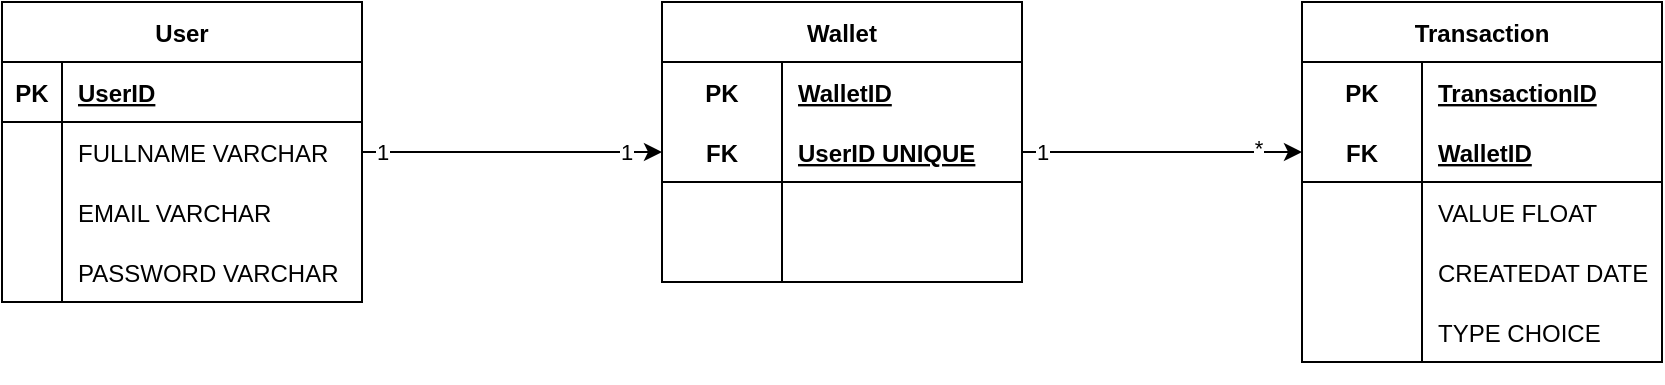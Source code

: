 <mxfile version="20.5.3" type="device"><diagram id="v5CeGJX5XmfoD6Gqziw0" name="Página-1"><mxGraphModel dx="1426" dy="769" grid="1" gridSize="10" guides="1" tooltips="1" connect="1" arrows="1" fold="1" page="1" pageScale="1" pageWidth="1169" pageHeight="827" math="0" shadow="0"><root><mxCell id="0"/><mxCell id="1" parent="0"/><mxCell id="UpUI8qYnr6WK4kaWDoCk-1" value="User" style="shape=table;startSize=30;container=1;collapsible=1;childLayout=tableLayout;fixedRows=1;rowLines=0;fontStyle=1;align=center;resizeLast=1;" vertex="1" parent="1"><mxGeometry x="50" y="110" width="180" height="150" as="geometry"/></mxCell><mxCell id="UpUI8qYnr6WK4kaWDoCk-2" value="" style="shape=tableRow;horizontal=0;startSize=0;swimlaneHead=0;swimlaneBody=0;fillColor=none;collapsible=0;dropTarget=0;points=[[0,0.5],[1,0.5]];portConstraint=eastwest;top=0;left=0;right=0;bottom=1;" vertex="1" parent="UpUI8qYnr6WK4kaWDoCk-1"><mxGeometry y="30" width="180" height="30" as="geometry"/></mxCell><mxCell id="UpUI8qYnr6WK4kaWDoCk-3" value="PK" style="shape=partialRectangle;connectable=0;fillColor=none;top=0;left=0;bottom=0;right=0;fontStyle=1;overflow=hidden;" vertex="1" parent="UpUI8qYnr6WK4kaWDoCk-2"><mxGeometry width="30" height="30" as="geometry"><mxRectangle width="30" height="30" as="alternateBounds"/></mxGeometry></mxCell><mxCell id="UpUI8qYnr6WK4kaWDoCk-4" value="UserID" style="shape=partialRectangle;connectable=0;fillColor=none;top=0;left=0;bottom=0;right=0;align=left;spacingLeft=6;fontStyle=5;overflow=hidden;" vertex="1" parent="UpUI8qYnr6WK4kaWDoCk-2"><mxGeometry x="30" width="150" height="30" as="geometry"><mxRectangle width="150" height="30" as="alternateBounds"/></mxGeometry></mxCell><mxCell id="UpUI8qYnr6WK4kaWDoCk-5" value="" style="shape=tableRow;horizontal=0;startSize=0;swimlaneHead=0;swimlaneBody=0;fillColor=none;collapsible=0;dropTarget=0;points=[[0,0.5],[1,0.5]];portConstraint=eastwest;top=0;left=0;right=0;bottom=0;" vertex="1" parent="UpUI8qYnr6WK4kaWDoCk-1"><mxGeometry y="60" width="180" height="30" as="geometry"/></mxCell><mxCell id="UpUI8qYnr6WK4kaWDoCk-6" value="" style="shape=partialRectangle;connectable=0;fillColor=none;top=0;left=0;bottom=0;right=0;editable=1;overflow=hidden;" vertex="1" parent="UpUI8qYnr6WK4kaWDoCk-5"><mxGeometry width="30" height="30" as="geometry"><mxRectangle width="30" height="30" as="alternateBounds"/></mxGeometry></mxCell><mxCell id="UpUI8qYnr6WK4kaWDoCk-7" value="FULLNAME VARCHAR" style="shape=partialRectangle;connectable=0;fillColor=none;top=0;left=0;bottom=0;right=0;align=left;spacingLeft=6;overflow=hidden;" vertex="1" parent="UpUI8qYnr6WK4kaWDoCk-5"><mxGeometry x="30" width="150" height="30" as="geometry"><mxRectangle width="150" height="30" as="alternateBounds"/></mxGeometry></mxCell><mxCell id="UpUI8qYnr6WK4kaWDoCk-8" value="" style="shape=tableRow;horizontal=0;startSize=0;swimlaneHead=0;swimlaneBody=0;fillColor=none;collapsible=0;dropTarget=0;points=[[0,0.5],[1,0.5]];portConstraint=eastwest;top=0;left=0;right=0;bottom=0;" vertex="1" parent="UpUI8qYnr6WK4kaWDoCk-1"><mxGeometry y="90" width="180" height="30" as="geometry"/></mxCell><mxCell id="UpUI8qYnr6WK4kaWDoCk-9" value="" style="shape=partialRectangle;connectable=0;fillColor=none;top=0;left=0;bottom=0;right=0;editable=1;overflow=hidden;" vertex="1" parent="UpUI8qYnr6WK4kaWDoCk-8"><mxGeometry width="30" height="30" as="geometry"><mxRectangle width="30" height="30" as="alternateBounds"/></mxGeometry></mxCell><mxCell id="UpUI8qYnr6WK4kaWDoCk-10" value="EMAIL VARCHAR" style="shape=partialRectangle;connectable=0;fillColor=none;top=0;left=0;bottom=0;right=0;align=left;spacingLeft=6;overflow=hidden;" vertex="1" parent="UpUI8qYnr6WK4kaWDoCk-8"><mxGeometry x="30" width="150" height="30" as="geometry"><mxRectangle width="150" height="30" as="alternateBounds"/></mxGeometry></mxCell><mxCell id="UpUI8qYnr6WK4kaWDoCk-11" value="" style="shape=tableRow;horizontal=0;startSize=0;swimlaneHead=0;swimlaneBody=0;fillColor=none;collapsible=0;dropTarget=0;points=[[0,0.5],[1,0.5]];portConstraint=eastwest;top=0;left=0;right=0;bottom=0;" vertex="1" parent="UpUI8qYnr6WK4kaWDoCk-1"><mxGeometry y="120" width="180" height="30" as="geometry"/></mxCell><mxCell id="UpUI8qYnr6WK4kaWDoCk-12" value="" style="shape=partialRectangle;connectable=0;fillColor=none;top=0;left=0;bottom=0;right=0;editable=1;overflow=hidden;" vertex="1" parent="UpUI8qYnr6WK4kaWDoCk-11"><mxGeometry width="30" height="30" as="geometry"><mxRectangle width="30" height="30" as="alternateBounds"/></mxGeometry></mxCell><mxCell id="UpUI8qYnr6WK4kaWDoCk-13" value="PASSWORD VARCHAR" style="shape=partialRectangle;connectable=0;fillColor=none;top=0;left=0;bottom=0;right=0;align=left;spacingLeft=6;overflow=hidden;" vertex="1" parent="UpUI8qYnr6WK4kaWDoCk-11"><mxGeometry x="30" width="150" height="30" as="geometry"><mxRectangle width="150" height="30" as="alternateBounds"/></mxGeometry></mxCell><mxCell id="UpUI8qYnr6WK4kaWDoCk-14" value="Wallet" style="shape=table;startSize=30;container=1;collapsible=1;childLayout=tableLayout;fixedRows=1;rowLines=0;fontStyle=1;align=center;resizeLast=1;" vertex="1" parent="1"><mxGeometry x="380" y="110" width="180" height="140" as="geometry"/></mxCell><mxCell id="UpUI8qYnr6WK4kaWDoCk-15" value="" style="shape=tableRow;horizontal=0;startSize=0;swimlaneHead=0;swimlaneBody=0;fillColor=none;collapsible=0;dropTarget=0;points=[[0,0.5],[1,0.5]];portConstraint=eastwest;top=0;left=0;right=0;bottom=0;" vertex="1" parent="UpUI8qYnr6WK4kaWDoCk-14"><mxGeometry y="30" width="180" height="30" as="geometry"/></mxCell><mxCell id="UpUI8qYnr6WK4kaWDoCk-16" value="PK" style="shape=partialRectangle;connectable=0;fillColor=none;top=0;left=0;bottom=0;right=0;fontStyle=1;overflow=hidden;" vertex="1" parent="UpUI8qYnr6WK4kaWDoCk-15"><mxGeometry width="60" height="30" as="geometry"><mxRectangle width="60" height="30" as="alternateBounds"/></mxGeometry></mxCell><mxCell id="UpUI8qYnr6WK4kaWDoCk-17" value="WalletID" style="shape=partialRectangle;connectable=0;fillColor=none;top=0;left=0;bottom=0;right=0;align=left;spacingLeft=6;fontStyle=5;overflow=hidden;" vertex="1" parent="UpUI8qYnr6WK4kaWDoCk-15"><mxGeometry x="60" width="120" height="30" as="geometry"><mxRectangle width="120" height="30" as="alternateBounds"/></mxGeometry></mxCell><mxCell id="UpUI8qYnr6WK4kaWDoCk-18" value="" style="shape=tableRow;horizontal=0;startSize=0;swimlaneHead=0;swimlaneBody=0;fillColor=none;collapsible=0;dropTarget=0;points=[[0,0.5],[1,0.5]];portConstraint=eastwest;top=0;left=0;right=0;bottom=1;" vertex="1" parent="UpUI8qYnr6WK4kaWDoCk-14"><mxGeometry y="60" width="180" height="30" as="geometry"/></mxCell><mxCell id="UpUI8qYnr6WK4kaWDoCk-19" value="FK" style="shape=partialRectangle;connectable=0;fillColor=none;top=0;left=0;bottom=0;right=0;fontStyle=1;overflow=hidden;" vertex="1" parent="UpUI8qYnr6WK4kaWDoCk-18"><mxGeometry width="60" height="30" as="geometry"><mxRectangle width="60" height="30" as="alternateBounds"/></mxGeometry></mxCell><mxCell id="UpUI8qYnr6WK4kaWDoCk-20" value="UserID UNIQUE" style="shape=partialRectangle;connectable=0;fillColor=none;top=0;left=0;bottom=0;right=0;align=left;spacingLeft=6;fontStyle=5;overflow=hidden;" vertex="1" parent="UpUI8qYnr6WK4kaWDoCk-18"><mxGeometry x="60" width="120" height="30" as="geometry"><mxRectangle width="120" height="30" as="alternateBounds"/></mxGeometry></mxCell><mxCell id="UpUI8qYnr6WK4kaWDoCk-21" value="" style="shape=tableRow;horizontal=0;startSize=0;swimlaneHead=0;swimlaneBody=0;fillColor=none;collapsible=0;dropTarget=0;points=[[0,0.5],[1,0.5]];portConstraint=eastwest;top=0;left=0;right=0;bottom=0;" vertex="1" parent="UpUI8qYnr6WK4kaWDoCk-14"><mxGeometry y="90" width="180" height="30" as="geometry"/></mxCell><mxCell id="UpUI8qYnr6WK4kaWDoCk-22" value="" style="shape=partialRectangle;connectable=0;fillColor=none;top=0;left=0;bottom=0;right=0;editable=1;overflow=hidden;" vertex="1" parent="UpUI8qYnr6WK4kaWDoCk-21"><mxGeometry width="60" height="30" as="geometry"><mxRectangle width="60" height="30" as="alternateBounds"/></mxGeometry></mxCell><mxCell id="UpUI8qYnr6WK4kaWDoCk-23" value="" style="shape=partialRectangle;connectable=0;fillColor=none;top=0;left=0;bottom=0;right=0;align=left;spacingLeft=6;overflow=hidden;" vertex="1" parent="UpUI8qYnr6WK4kaWDoCk-21"><mxGeometry x="60" width="120" height="30" as="geometry"><mxRectangle width="120" height="30" as="alternateBounds"/></mxGeometry></mxCell><mxCell id="UpUI8qYnr6WK4kaWDoCk-24" value="" style="shape=tableRow;horizontal=0;startSize=0;swimlaneHead=0;swimlaneBody=0;fillColor=none;collapsible=0;dropTarget=0;points=[[0,0.5],[1,0.5]];portConstraint=eastwest;top=0;left=0;right=0;bottom=0;" vertex="1" parent="UpUI8qYnr6WK4kaWDoCk-14"><mxGeometry y="120" width="180" height="20" as="geometry"/></mxCell><mxCell id="UpUI8qYnr6WK4kaWDoCk-25" value="" style="shape=partialRectangle;connectable=0;fillColor=none;top=0;left=0;bottom=0;right=0;editable=1;overflow=hidden;" vertex="1" parent="UpUI8qYnr6WK4kaWDoCk-24"><mxGeometry width="60" height="20" as="geometry"><mxRectangle width="60" height="20" as="alternateBounds"/></mxGeometry></mxCell><mxCell id="UpUI8qYnr6WK4kaWDoCk-26" value="" style="shape=partialRectangle;connectable=0;fillColor=none;top=0;left=0;bottom=0;right=0;align=left;spacingLeft=6;overflow=hidden;" vertex="1" parent="UpUI8qYnr6WK4kaWDoCk-24"><mxGeometry x="60" width="120" height="20" as="geometry"><mxRectangle width="120" height="20" as="alternateBounds"/></mxGeometry></mxCell><mxCell id="UpUI8qYnr6WK4kaWDoCk-40" value="Transaction" style="shape=table;startSize=30;container=1;collapsible=1;childLayout=tableLayout;fixedRows=1;rowLines=0;fontStyle=1;align=center;resizeLast=1;" vertex="1" parent="1"><mxGeometry x="700" y="110" width="180" height="180" as="geometry"/></mxCell><mxCell id="UpUI8qYnr6WK4kaWDoCk-41" value="" style="shape=tableRow;horizontal=0;startSize=0;swimlaneHead=0;swimlaneBody=0;fillColor=none;collapsible=0;dropTarget=0;points=[[0,0.5],[1,0.5]];portConstraint=eastwest;top=0;left=0;right=0;bottom=0;" vertex="1" parent="UpUI8qYnr6WK4kaWDoCk-40"><mxGeometry y="30" width="180" height="30" as="geometry"/></mxCell><mxCell id="UpUI8qYnr6WK4kaWDoCk-42" value="PK" style="shape=partialRectangle;connectable=0;fillColor=none;top=0;left=0;bottom=0;right=0;fontStyle=1;overflow=hidden;" vertex="1" parent="UpUI8qYnr6WK4kaWDoCk-41"><mxGeometry width="60" height="30" as="geometry"><mxRectangle width="60" height="30" as="alternateBounds"/></mxGeometry></mxCell><mxCell id="UpUI8qYnr6WK4kaWDoCk-43" value="TransactionID" style="shape=partialRectangle;connectable=0;fillColor=none;top=0;left=0;bottom=0;right=0;align=left;spacingLeft=6;fontStyle=5;overflow=hidden;" vertex="1" parent="UpUI8qYnr6WK4kaWDoCk-41"><mxGeometry x="60" width="120" height="30" as="geometry"><mxRectangle width="120" height="30" as="alternateBounds"/></mxGeometry></mxCell><mxCell id="UpUI8qYnr6WK4kaWDoCk-44" value="" style="shape=tableRow;horizontal=0;startSize=0;swimlaneHead=0;swimlaneBody=0;fillColor=none;collapsible=0;dropTarget=0;points=[[0,0.5],[1,0.5]];portConstraint=eastwest;top=0;left=0;right=0;bottom=1;" vertex="1" parent="UpUI8qYnr6WK4kaWDoCk-40"><mxGeometry y="60" width="180" height="30" as="geometry"/></mxCell><mxCell id="UpUI8qYnr6WK4kaWDoCk-45" value="FK" style="shape=partialRectangle;connectable=0;fillColor=none;top=0;left=0;bottom=0;right=0;fontStyle=1;overflow=hidden;" vertex="1" parent="UpUI8qYnr6WK4kaWDoCk-44"><mxGeometry width="60" height="30" as="geometry"><mxRectangle width="60" height="30" as="alternateBounds"/></mxGeometry></mxCell><mxCell id="UpUI8qYnr6WK4kaWDoCk-46" value="WalletID" style="shape=partialRectangle;connectable=0;fillColor=none;top=0;left=0;bottom=0;right=0;align=left;spacingLeft=6;fontStyle=5;overflow=hidden;" vertex="1" parent="UpUI8qYnr6WK4kaWDoCk-44"><mxGeometry x="60" width="120" height="30" as="geometry"><mxRectangle width="120" height="30" as="alternateBounds"/></mxGeometry></mxCell><mxCell id="UpUI8qYnr6WK4kaWDoCk-47" value="" style="shape=tableRow;horizontal=0;startSize=0;swimlaneHead=0;swimlaneBody=0;fillColor=none;collapsible=0;dropTarget=0;points=[[0,0.5],[1,0.5]];portConstraint=eastwest;top=0;left=0;right=0;bottom=0;" vertex="1" parent="UpUI8qYnr6WK4kaWDoCk-40"><mxGeometry y="90" width="180" height="30" as="geometry"/></mxCell><mxCell id="UpUI8qYnr6WK4kaWDoCk-48" value="" style="shape=partialRectangle;connectable=0;fillColor=none;top=0;left=0;bottom=0;right=0;editable=1;overflow=hidden;" vertex="1" parent="UpUI8qYnr6WK4kaWDoCk-47"><mxGeometry width="60" height="30" as="geometry"><mxRectangle width="60" height="30" as="alternateBounds"/></mxGeometry></mxCell><mxCell id="UpUI8qYnr6WK4kaWDoCk-49" value="VALUE FLOAT" style="shape=partialRectangle;connectable=0;fillColor=none;top=0;left=0;bottom=0;right=0;align=left;spacingLeft=6;overflow=hidden;" vertex="1" parent="UpUI8qYnr6WK4kaWDoCk-47"><mxGeometry x="60" width="120" height="30" as="geometry"><mxRectangle width="120" height="30" as="alternateBounds"/></mxGeometry></mxCell><mxCell id="UpUI8qYnr6WK4kaWDoCk-50" value="" style="shape=tableRow;horizontal=0;startSize=0;swimlaneHead=0;swimlaneBody=0;fillColor=none;collapsible=0;dropTarget=0;points=[[0,0.5],[1,0.5]];portConstraint=eastwest;top=0;left=0;right=0;bottom=0;" vertex="1" parent="UpUI8qYnr6WK4kaWDoCk-40"><mxGeometry y="120" width="180" height="30" as="geometry"/></mxCell><mxCell id="UpUI8qYnr6WK4kaWDoCk-51" value="" style="shape=partialRectangle;connectable=0;fillColor=none;top=0;left=0;bottom=0;right=0;editable=1;overflow=hidden;" vertex="1" parent="UpUI8qYnr6WK4kaWDoCk-50"><mxGeometry width="60" height="30" as="geometry"><mxRectangle width="60" height="30" as="alternateBounds"/></mxGeometry></mxCell><mxCell id="UpUI8qYnr6WK4kaWDoCk-52" value="CREATEDAT DATE" style="shape=partialRectangle;connectable=0;fillColor=none;top=0;left=0;bottom=0;right=0;align=left;spacingLeft=6;overflow=hidden;" vertex="1" parent="UpUI8qYnr6WK4kaWDoCk-50"><mxGeometry x="60" width="120" height="30" as="geometry"><mxRectangle width="120" height="30" as="alternateBounds"/></mxGeometry></mxCell><mxCell id="UpUI8qYnr6WK4kaWDoCk-63" value="" style="shape=tableRow;horizontal=0;startSize=0;swimlaneHead=0;swimlaneBody=0;fillColor=none;collapsible=0;dropTarget=0;points=[[0,0.5],[1,0.5]];portConstraint=eastwest;top=0;left=0;right=0;bottom=0;" vertex="1" parent="UpUI8qYnr6WK4kaWDoCk-40"><mxGeometry y="150" width="180" height="30" as="geometry"/></mxCell><mxCell id="UpUI8qYnr6WK4kaWDoCk-64" value="" style="shape=partialRectangle;connectable=0;fillColor=none;top=0;left=0;bottom=0;right=0;editable=1;overflow=hidden;" vertex="1" parent="UpUI8qYnr6WK4kaWDoCk-63"><mxGeometry width="60" height="30" as="geometry"><mxRectangle width="60" height="30" as="alternateBounds"/></mxGeometry></mxCell><mxCell id="UpUI8qYnr6WK4kaWDoCk-65" value="TYPE CHOICE" style="shape=partialRectangle;connectable=0;fillColor=none;top=0;left=0;bottom=0;right=0;align=left;spacingLeft=6;overflow=hidden;" vertex="1" parent="UpUI8qYnr6WK4kaWDoCk-63"><mxGeometry x="60" width="120" height="30" as="geometry"><mxRectangle width="120" height="30" as="alternateBounds"/></mxGeometry></mxCell><mxCell id="UpUI8qYnr6WK4kaWDoCk-57" value="" style="shape=tableRow;horizontal=0;startSize=0;swimlaneHead=0;swimlaneBody=0;fillColor=none;collapsible=0;dropTarget=0;points=[[0,0.5],[1,0.5]];portConstraint=eastwest;top=0;left=0;right=0;bottom=0;" vertex="1" parent="1"><mxGeometry x="700" y="260" width="180" height="30" as="geometry"/></mxCell><mxCell id="UpUI8qYnr6WK4kaWDoCk-58" value="" style="shape=partialRectangle;connectable=0;fillColor=none;top=0;left=0;bottom=0;right=0;editable=1;overflow=hidden;" vertex="1" parent="UpUI8qYnr6WK4kaWDoCk-57"><mxGeometry width="60" height="30" as="geometry"><mxRectangle width="60" height="30" as="alternateBounds"/></mxGeometry></mxCell><mxCell id="UpUI8qYnr6WK4kaWDoCk-60" value="" style="shape=tableRow;horizontal=0;startSize=0;swimlaneHead=0;swimlaneBody=0;fillColor=none;collapsible=0;dropTarget=0;points=[[0,0.5],[1,0.5]];portConstraint=eastwest;top=0;left=0;right=0;bottom=0;" vertex="1" parent="1"><mxGeometry x="700" y="270" width="180" height="30" as="geometry"/></mxCell><mxCell id="UpUI8qYnr6WK4kaWDoCk-61" value="" style="shape=partialRectangle;connectable=0;fillColor=none;top=0;left=0;bottom=0;right=0;editable=1;overflow=hidden;" vertex="1" parent="UpUI8qYnr6WK4kaWDoCk-60"><mxGeometry width="60" height="30" as="geometry"><mxRectangle width="60" height="30" as="alternateBounds"/></mxGeometry></mxCell><mxCell id="UpUI8qYnr6WK4kaWDoCk-66" style="edgeStyle=orthogonalEdgeStyle;rounded=0;orthogonalLoop=1;jettySize=auto;html=1;entryX=0;entryY=0.5;entryDx=0;entryDy=0;" edge="1" parent="1" source="UpUI8qYnr6WK4kaWDoCk-5" target="UpUI8qYnr6WK4kaWDoCk-18"><mxGeometry relative="1" as="geometry"/></mxCell><mxCell id="UpUI8qYnr6WK4kaWDoCk-67" value="1" style="edgeLabel;html=1;align=center;verticalAlign=middle;resizable=0;points=[];" vertex="1" connectable="0" parent="UpUI8qYnr6WK4kaWDoCk-66"><mxGeometry x="0.027" y="-1" relative="1" as="geometry"><mxPoint x="-67" y="-1" as="offset"/></mxGeometry></mxCell><mxCell id="UpUI8qYnr6WK4kaWDoCk-71" value="1" style="edgeLabel;html=1;align=center;verticalAlign=middle;resizable=0;points=[];" vertex="1" connectable="0" parent="UpUI8qYnr6WK4kaWDoCk-66"><mxGeometry x="0.76" relative="1" as="geometry"><mxPoint as="offset"/></mxGeometry></mxCell><mxCell id="UpUI8qYnr6WK4kaWDoCk-68" style="edgeStyle=orthogonalEdgeStyle;rounded=0;orthogonalLoop=1;jettySize=auto;html=1;entryX=0;entryY=0.5;entryDx=0;entryDy=0;" edge="1" parent="1" source="UpUI8qYnr6WK4kaWDoCk-18" target="UpUI8qYnr6WK4kaWDoCk-44"><mxGeometry relative="1" as="geometry"/></mxCell><mxCell id="UpUI8qYnr6WK4kaWDoCk-69" value="1" style="edgeLabel;html=1;align=center;verticalAlign=middle;resizable=0;points=[];" vertex="1" connectable="0" parent="UpUI8qYnr6WK4kaWDoCk-68"><mxGeometry x="-0.043" relative="1" as="geometry"><mxPoint x="-57" as="offset"/></mxGeometry></mxCell><mxCell id="UpUI8qYnr6WK4kaWDoCk-70" value="*" style="edgeLabel;html=1;align=center;verticalAlign=middle;resizable=0;points=[];" vertex="1" connectable="0" parent="UpUI8qYnr6WK4kaWDoCk-68"><mxGeometry x="0.686" y="2" relative="1" as="geometry"><mxPoint as="offset"/></mxGeometry></mxCell></root></mxGraphModel></diagram></mxfile>